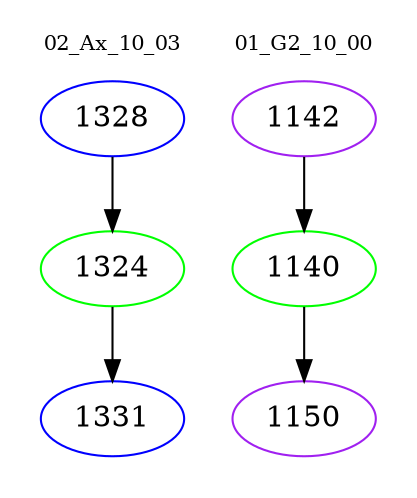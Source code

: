 digraph{
subgraph cluster_0 {
color = white
label = "02_Ax_10_03";
fontsize=10;
T0_1328 [label="1328", color="blue"]
T0_1328 -> T0_1324 [color="black"]
T0_1324 [label="1324", color="green"]
T0_1324 -> T0_1331 [color="black"]
T0_1331 [label="1331", color="blue"]
}
subgraph cluster_1 {
color = white
label = "01_G2_10_00";
fontsize=10;
T1_1142 [label="1142", color="purple"]
T1_1142 -> T1_1140 [color="black"]
T1_1140 [label="1140", color="green"]
T1_1140 -> T1_1150 [color="black"]
T1_1150 [label="1150", color="purple"]
}
}
